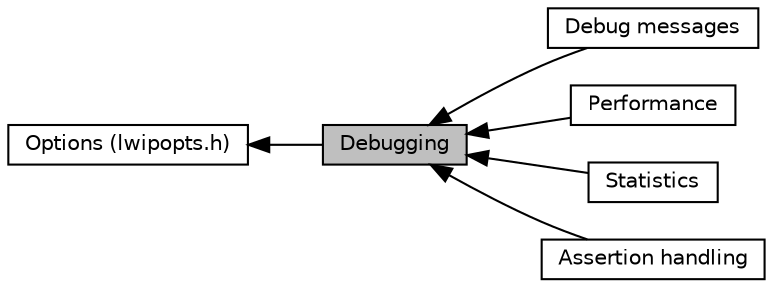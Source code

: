 digraph "Debugging"
{
  edge [fontname="Helvetica",fontsize="10",labelfontname="Helvetica",labelfontsize="10"];
  node [fontname="Helvetica",fontsize="10",shape=box];
  rankdir=LR;
  Node5 [label="Debug messages",height=0.2,width=0.4,color="black", fillcolor="white", style="filled",URL="$group__lwip__opts__debugmsg.html",tooltip=" "];
  Node2 [label="Options (lwipopts.h)",height=0.2,width=0.4,color="black", fillcolor="white", style="filled",URL="$group__lwip__opts.html",tooltip=" "];
  Node1 [label="Debugging",height=0.2,width=0.4,color="black", fillcolor="grey75", style="filled", fontcolor="black",tooltip=" "];
  Node6 [label="Performance",height=0.2,width=0.4,color="black", fillcolor="white", style="filled",URL="$group__lwip__opts__perf.html",tooltip=" "];
  Node4 [label="Statistics",height=0.2,width=0.4,color="black", fillcolor="white", style="filled",URL="$group__lwip__opts__stats.html",tooltip=" "];
  Node3 [label="Assertion handling",height=0.2,width=0.4,color="black", fillcolor="white", style="filled",URL="$group__lwip__assertions.html",tooltip=" "];
  Node2->Node1 [shape=plaintext, dir="back", style="solid"];
  Node1->Node3 [shape=plaintext, dir="back", style="solid"];
  Node1->Node4 [shape=plaintext, dir="back", style="solid"];
  Node1->Node5 [shape=plaintext, dir="back", style="solid"];
  Node1->Node6 [shape=plaintext, dir="back", style="solid"];
}
